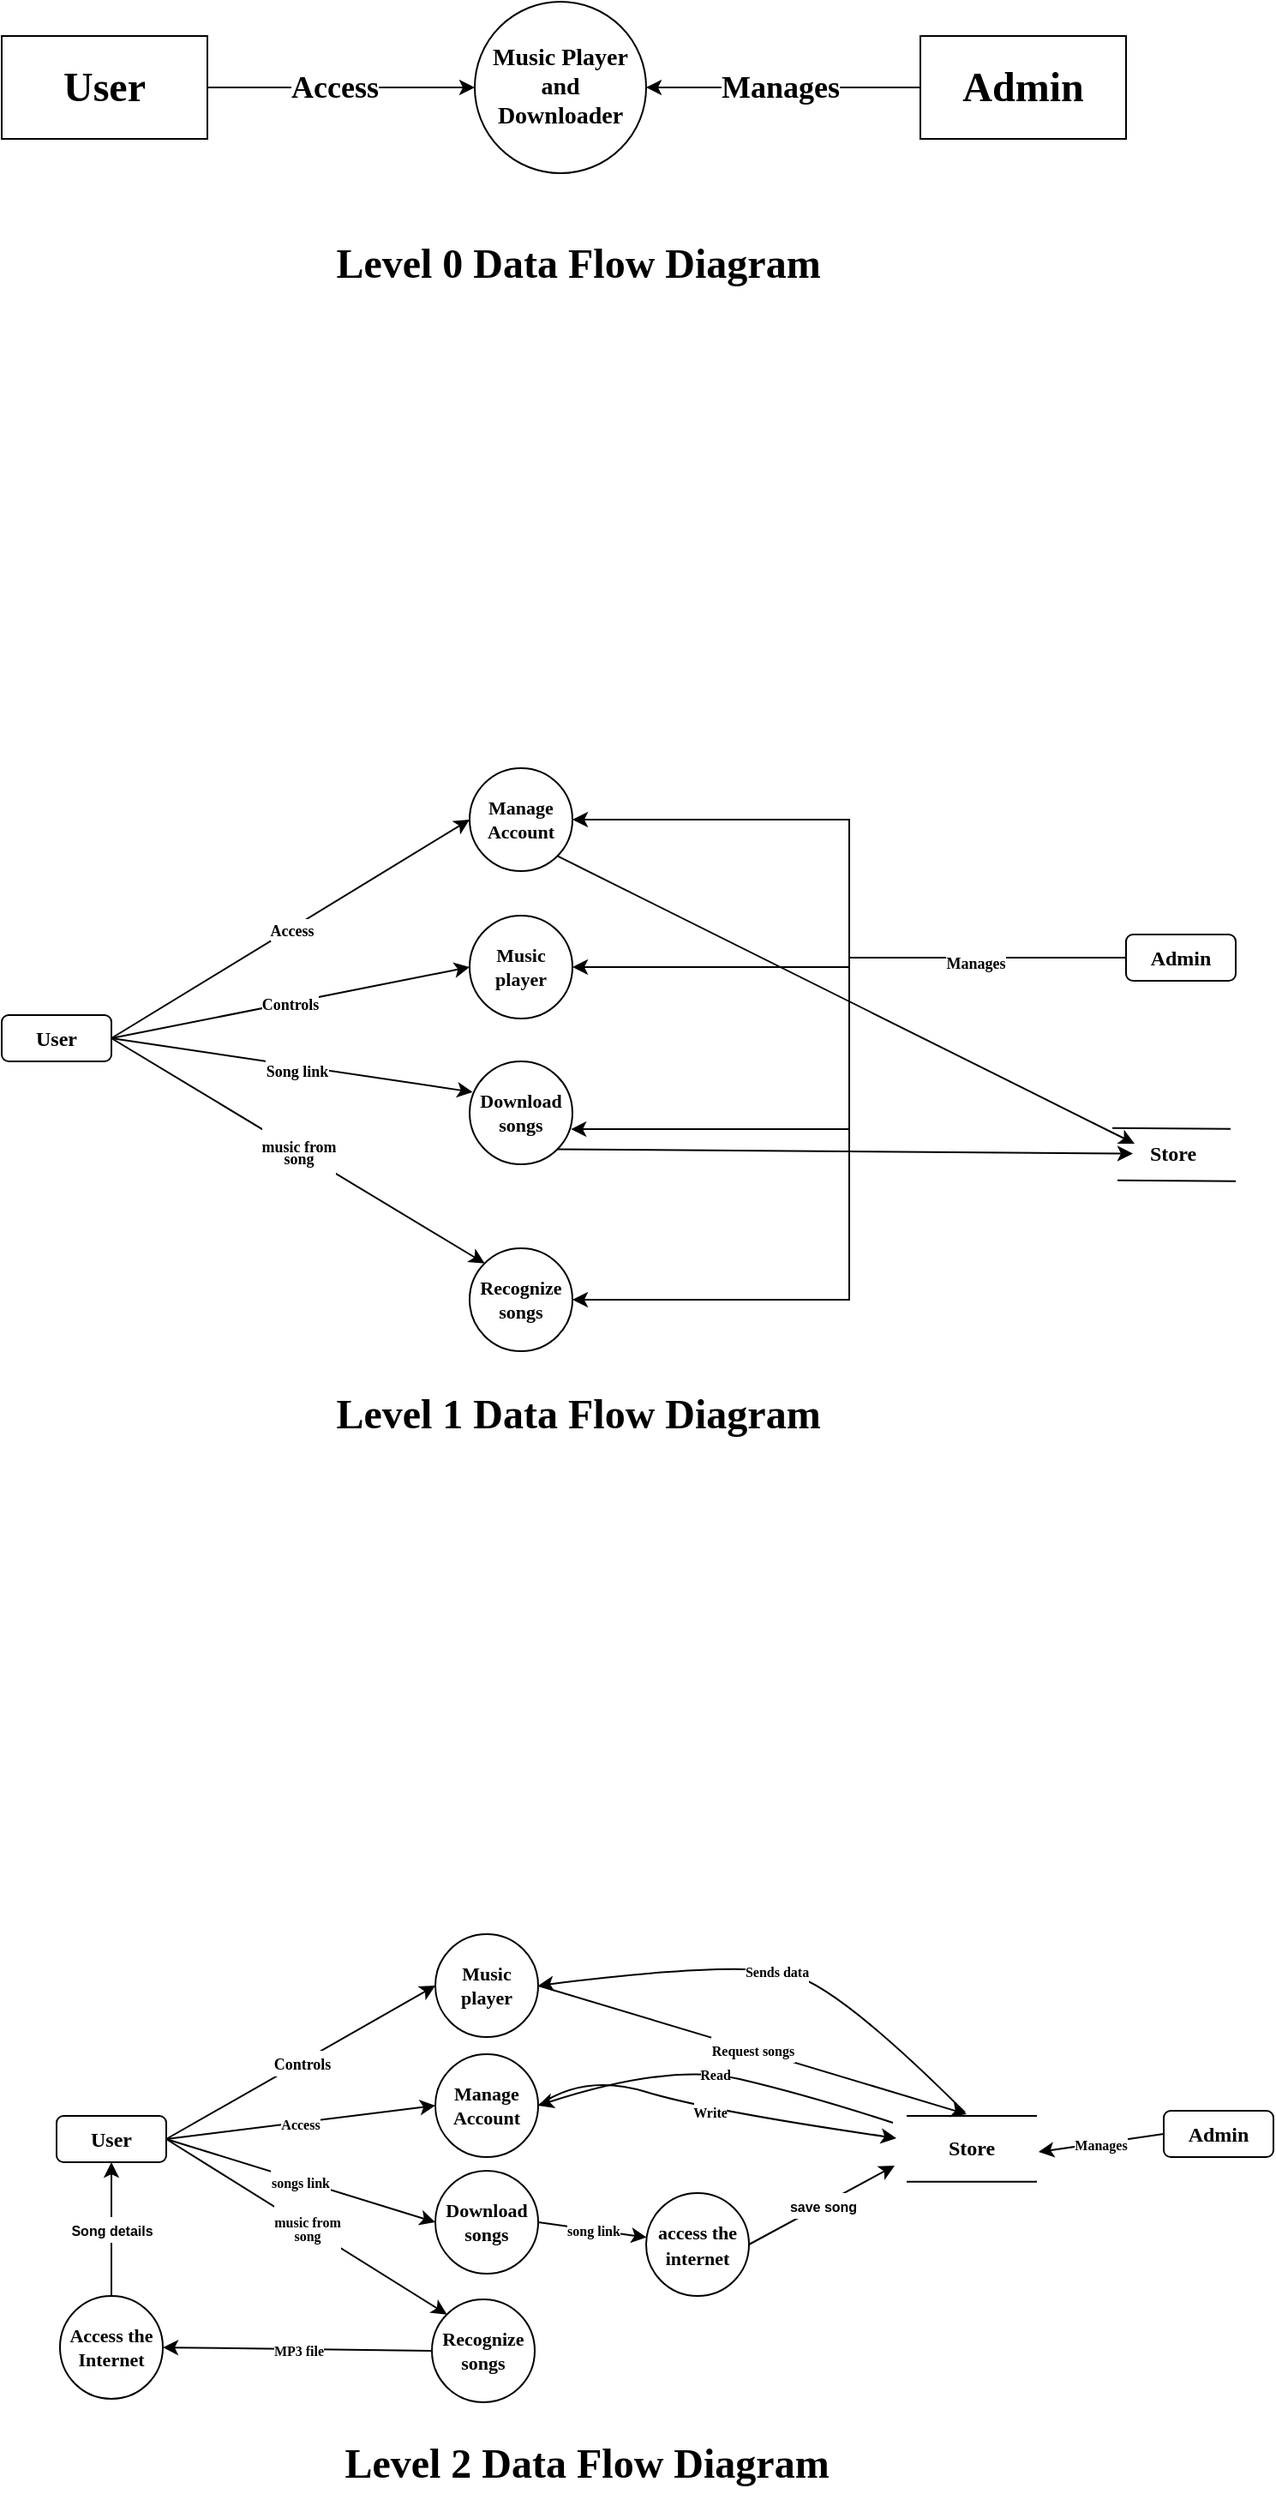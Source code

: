 <mxfile version="22.1.21" type="device">
  <diagram name="Page-1" id="N-YZeGlN1Mszi96979O7">
    <mxGraphModel dx="109" dy="1092" grid="0" gridSize="10" guides="1" tooltips="1" connect="1" arrows="1" fold="1" page="0" pageScale="1" pageWidth="827" pageHeight="1169" math="0" shadow="0">
      <root>
        <mxCell id="0" />
        <mxCell id="1" parent="0" />
        <mxCell id="Hd2ReHw1TCDyCZ7Bs2yk-1" value="User" style="rounded=1;whiteSpace=wrap;html=1;fontFamily=Times New Roman;fontStyle=1" parent="1" vertex="1">
          <mxGeometry x="1186" y="433" width="64" height="27" as="geometry" />
        </mxCell>
        <mxCell id="Hd2ReHw1TCDyCZ7Bs2yk-2" value="Music player" style="ellipse;whiteSpace=wrap;html=1;aspect=fixed;fontFamily=Times New Roman;fontSize=11;fontStyle=1" parent="1" vertex="1">
          <mxGeometry x="1459" y="375" width="60" height="60" as="geometry" />
        </mxCell>
        <mxCell id="Hd2ReHw1TCDyCZ7Bs2yk-4" value="Recognize&lt;br style=&quot;border-color: var(--border-color);&quot;&gt;songs" style="ellipse;whiteSpace=wrap;html=1;aspect=fixed;rounded=1;shadow=0;glass=0;strokeColor=default;align=center;verticalAlign=middle;fontFamily=Times New Roman;fontSize=11;fontColor=default;fillColor=default;fontStyle=1" parent="1" vertex="1">
          <mxGeometry x="1459" y="569" width="60" height="60" as="geometry" />
        </mxCell>
        <mxCell id="Hd2ReHw1TCDyCZ7Bs2yk-5" value="&lt;font style=&quot;font-size: 9px;&quot;&gt;&lt;b&gt;Controls&lt;/b&gt;&lt;/font&gt;" style="endArrow=classic;html=1;rounded=0;fontFamily=Times New Roman;fontSize=12;fontColor=default;entryX=0;entryY=0.5;entryDx=0;entryDy=0;exitX=1;exitY=0.5;exitDx=0;exitDy=0;" parent="1" source="Hd2ReHw1TCDyCZ7Bs2yk-1" target="Hd2ReHw1TCDyCZ7Bs2yk-2" edge="1">
          <mxGeometry width="50" height="50" relative="1" as="geometry">
            <mxPoint x="1251" y="446" as="sourcePoint" />
            <mxPoint x="1334" y="391" as="targetPoint" />
          </mxGeometry>
        </mxCell>
        <mxCell id="Hd2ReHw1TCDyCZ7Bs2yk-8" style="edgeStyle=orthogonalEdgeStyle;rounded=0;orthogonalLoop=1;jettySize=auto;html=1;exitX=0;exitY=0.5;exitDx=0;exitDy=0;entryX=1;entryY=0.5;entryDx=0;entryDy=0;" parent="1" source="Hd2ReHw1TCDyCZ7Bs2yk-11" target="Hd2ReHw1TCDyCZ7Bs2yk-2" edge="1">
          <mxGeometry relative="1" as="geometry" />
        </mxCell>
        <mxCell id="Hd2ReHw1TCDyCZ7Bs2yk-9" style="edgeStyle=orthogonalEdgeStyle;rounded=0;orthogonalLoop=1;jettySize=auto;html=1;exitX=0;exitY=0.5;exitDx=0;exitDy=0;entryX=1;entryY=0.5;entryDx=0;entryDy=0;" parent="1" source="Hd2ReHw1TCDyCZ7Bs2yk-11" target="Hd2ReHw1TCDyCZ7Bs2yk-4" edge="1">
          <mxGeometry relative="1" as="geometry" />
        </mxCell>
        <mxCell id="Hd2ReHw1TCDyCZ7Bs2yk-10" style="edgeStyle=orthogonalEdgeStyle;rounded=0;orthogonalLoop=1;jettySize=auto;html=1;exitX=0;exitY=0.5;exitDx=0;exitDy=0;entryX=0.5;entryY=0;entryDx=0;entryDy=0;" parent="1" source="Hd2ReHw1TCDyCZ7Bs2yk-11" target="Hd2ReHw1TCDyCZ7Bs2yk-13" edge="1">
          <mxGeometry relative="1" as="geometry" />
        </mxCell>
        <mxCell id="Hd2ReHw1TCDyCZ7Bs2yk-11" value="Admin" style="rounded=1;whiteSpace=wrap;html=1;fontFamily=Times New Roman;fontStyle=1" parent="1" vertex="1">
          <mxGeometry x="1842" y="386" width="64" height="27" as="geometry" />
        </mxCell>
        <mxCell id="Hd2ReHw1TCDyCZ7Bs2yk-12" value="&lt;p style=&quot;line-height: 50%;&quot;&gt;&lt;font face=&quot;Times New Roman&quot; style=&quot;font-size: 9px;&quot;&gt;&lt;b style=&quot;&quot;&gt;music from &lt;br&gt;song&lt;/b&gt;&lt;/font&gt;&lt;/p&gt;" style="endArrow=classic;html=1;rounded=0;fontFamily=Helvetica;fontSize=12;fontColor=default;exitX=1;exitY=0.5;exitDx=0;exitDy=0;entryX=0;entryY=0;entryDx=0;entryDy=0;" parent="1" source="Hd2ReHw1TCDyCZ7Bs2yk-1" target="Hd2ReHw1TCDyCZ7Bs2yk-4" edge="1">
          <mxGeometry width="50" height="50" relative="1" as="geometry">
            <mxPoint x="1296" y="569" as="sourcePoint" />
            <mxPoint x="1346" y="519" as="targetPoint" />
          </mxGeometry>
        </mxCell>
        <mxCell id="Hd2ReHw1TCDyCZ7Bs2yk-13" value="Manage&lt;br&gt;Account" style="ellipse;whiteSpace=wrap;html=1;aspect=fixed;rounded=1;shadow=0;glass=0;strokeColor=default;align=center;verticalAlign=middle;fontFamily=Times New Roman;fontSize=11;fontColor=default;fillColor=default;fontStyle=1;direction=south;" parent="1" vertex="1">
          <mxGeometry x="1459" y="289" width="60" height="60" as="geometry" />
        </mxCell>
        <mxCell id="Hd2ReHw1TCDyCZ7Bs2yk-14" value="&lt;font style=&quot;font-size: 9px;&quot; face=&quot;Times New Roman&quot;&gt;&lt;b style=&quot;&quot;&gt;Access&lt;/b&gt;&lt;/font&gt;" style="endArrow=classic;html=1;rounded=0;exitX=1;exitY=0.5;exitDx=0;exitDy=0;entryX=0.5;entryY=1;entryDx=0;entryDy=0;" parent="1" source="Hd2ReHw1TCDyCZ7Bs2yk-1" target="Hd2ReHw1TCDyCZ7Bs2yk-13" edge="1">
          <mxGeometry width="50" height="50" relative="1" as="geometry">
            <mxPoint x="1251" y="446" as="sourcePoint" />
            <mxPoint x="1382" y="372" as="targetPoint" />
          </mxGeometry>
        </mxCell>
        <mxCell id="Hd2ReHw1TCDyCZ7Bs2yk-15" value="Download&lt;br&gt;songs" style="ellipse;whiteSpace=wrap;html=1;aspect=fixed;rounded=1;shadow=0;glass=0;strokeColor=default;align=center;verticalAlign=middle;fontFamily=Times New Roman;fontSize=11;fontColor=default;fillColor=default;fontStyle=1" parent="1" vertex="1">
          <mxGeometry x="1459" y="460" width="60" height="60" as="geometry" />
        </mxCell>
        <mxCell id="Hd2ReHw1TCDyCZ7Bs2yk-16" value="" style="endArrow=classic;html=1;rounded=0;exitX=1;exitY=0.5;exitDx=0;exitDy=0;entryX=0.029;entryY=0.298;entryDx=0;entryDy=0;entryPerimeter=0;" parent="1" source="Hd2ReHw1TCDyCZ7Bs2yk-1" target="Hd2ReHw1TCDyCZ7Bs2yk-15" edge="1">
          <mxGeometry width="50" height="50" relative="1" as="geometry">
            <mxPoint x="1326" y="483" as="sourcePoint" />
            <mxPoint x="1376" y="433" as="targetPoint" />
          </mxGeometry>
        </mxCell>
        <mxCell id="Hd2ReHw1TCDyCZ7Bs2yk-17" value="&lt;font style=&quot;font-size: 9px;&quot; face=&quot;Times New Roman&quot;&gt;&lt;b&gt;Song link&lt;/b&gt;&lt;/font&gt;" style="edgeLabel;html=1;align=center;verticalAlign=middle;resizable=0;points=[];" parent="Hd2ReHw1TCDyCZ7Bs2yk-16" vertex="1" connectable="0">
          <mxGeometry x="0.024" y="-2" relative="1" as="geometry">
            <mxPoint as="offset" />
          </mxGeometry>
        </mxCell>
        <mxCell id="Hd2ReHw1TCDyCZ7Bs2yk-18" style="edgeStyle=orthogonalEdgeStyle;rounded=0;orthogonalLoop=1;jettySize=auto;html=1;exitX=0;exitY=0.5;exitDx=0;exitDy=0;entryX=0.985;entryY=0.659;entryDx=0;entryDy=0;entryPerimeter=0;" parent="1" source="Hd2ReHw1TCDyCZ7Bs2yk-11" target="Hd2ReHw1TCDyCZ7Bs2yk-15" edge="1">
          <mxGeometry relative="1" as="geometry" />
        </mxCell>
        <mxCell id="Hd2ReHw1TCDyCZ7Bs2yk-19" value="&lt;font style=&quot;font-size: 9px;&quot; face=&quot;Times New Roman&quot;&gt;&lt;b&gt;Manages&lt;/b&gt;&lt;/font&gt;" style="edgeLabel;html=1;align=center;verticalAlign=middle;resizable=0;points=[];" parent="Hd2ReHw1TCDyCZ7Bs2yk-18" vertex="1" connectable="0">
          <mxGeometry x="-0.584" y="2" relative="1" as="geometry">
            <mxPoint as="offset" />
          </mxGeometry>
        </mxCell>
        <mxCell id="Hd2ReHw1TCDyCZ7Bs2yk-20" value="&lt;font style=&quot;font-size: 24px;&quot; face=&quot;Times New Roman&quot;&gt;&lt;b&gt;Level 1 Data Flow Diagram&lt;/b&gt;&lt;/font&gt;" style="text;html=1;align=center;verticalAlign=middle;resizable=0;points=[];autosize=1;strokeColor=none;fillColor=none;" parent="1" vertex="1">
          <mxGeometry x="1367" y="646" width="310" height="40" as="geometry" />
        </mxCell>
        <mxCell id="Hd2ReHw1TCDyCZ7Bs2yk-21" style="edgeStyle=orthogonalEdgeStyle;rounded=0;orthogonalLoop=1;jettySize=auto;html=1;exitX=1;exitY=0.5;exitDx=0;exitDy=0;entryX=0;entryY=0.5;entryDx=0;entryDy=0;" parent="1" source="Hd2ReHw1TCDyCZ7Bs2yk-23" target="Hd2ReHw1TCDyCZ7Bs2yk-24" edge="1">
          <mxGeometry relative="1" as="geometry" />
        </mxCell>
        <mxCell id="Hd2ReHw1TCDyCZ7Bs2yk-22" value="&lt;font style=&quot;font-size: 18px;&quot; face=&quot;Times New Roman&quot;&gt;&lt;b style=&quot;&quot;&gt;Access&lt;/b&gt;&lt;/font&gt;" style="edgeLabel;html=1;align=center;verticalAlign=middle;resizable=0;points=[];" parent="Hd2ReHw1TCDyCZ7Bs2yk-21" vertex="1" connectable="0">
          <mxGeometry x="-0.073" y="-5" relative="1" as="geometry">
            <mxPoint x="1" y="-5" as="offset" />
          </mxGeometry>
        </mxCell>
        <mxCell id="Hd2ReHw1TCDyCZ7Bs2yk-23" value="&lt;font face=&quot;Times New Roman&quot; style=&quot;font-size: 24px;&quot;&gt;&lt;b&gt;User&lt;/b&gt;&lt;/font&gt;" style="rounded=0;whiteSpace=wrap;html=1;" parent="1" vertex="1">
          <mxGeometry x="1186" y="-138" width="120" height="60" as="geometry" />
        </mxCell>
        <mxCell id="Hd2ReHw1TCDyCZ7Bs2yk-24" value="&lt;font face=&quot;Times New Roman&quot; style=&quot;font-size: 14px;&quot;&gt;&lt;b&gt;Music Player and Downloader&lt;/b&gt;&lt;/font&gt;" style="ellipse;whiteSpace=wrap;html=1;aspect=fixed;" parent="1" vertex="1">
          <mxGeometry x="1462" y="-158" width="100" height="100" as="geometry" />
        </mxCell>
        <mxCell id="Hd2ReHw1TCDyCZ7Bs2yk-25" style="edgeStyle=orthogonalEdgeStyle;rounded=0;orthogonalLoop=1;jettySize=auto;html=1;exitX=0;exitY=0.5;exitDx=0;exitDy=0;" parent="1" source="Hd2ReHw1TCDyCZ7Bs2yk-27" target="Hd2ReHw1TCDyCZ7Bs2yk-24" edge="1">
          <mxGeometry relative="1" as="geometry" />
        </mxCell>
        <mxCell id="Hd2ReHw1TCDyCZ7Bs2yk-26" value="&lt;font style=&quot;font-size: 18px;&quot; face=&quot;Times New Roman&quot;&gt;&lt;b&gt;Manages&lt;/b&gt;&lt;/font&gt;" style="edgeLabel;html=1;align=center;verticalAlign=middle;resizable=0;points=[];" parent="Hd2ReHw1TCDyCZ7Bs2yk-25" vertex="1" connectable="0">
          <mxGeometry x="0.029" relative="1" as="geometry">
            <mxPoint as="offset" />
          </mxGeometry>
        </mxCell>
        <mxCell id="Hd2ReHw1TCDyCZ7Bs2yk-27" value="&lt;font face=&quot;Times New Roman&quot; style=&quot;font-size: 24px;&quot;&gt;&lt;b&gt;Admin&lt;/b&gt;&lt;/font&gt;" style="rounded=0;whiteSpace=wrap;html=1;" parent="1" vertex="1">
          <mxGeometry x="1722" y="-138" width="120" height="60" as="geometry" />
        </mxCell>
        <mxCell id="Hd2ReHw1TCDyCZ7Bs2yk-28" value="&lt;font style=&quot;font-size: 24px;&quot; face=&quot;Times New Roman&quot;&gt;&lt;b&gt;Level 0 Data Flow Diagram&lt;/b&gt;&lt;/font&gt;" style="text;html=1;align=center;verticalAlign=middle;resizable=0;points=[];autosize=1;strokeColor=none;fillColor=none;" parent="1" vertex="1">
          <mxGeometry x="1367" y="-25" width="310" height="40" as="geometry" />
        </mxCell>
        <mxCell id="Hd2ReHw1TCDyCZ7Bs2yk-32" value="" style="endArrow=none;html=1;rounded=0;" parent="1" edge="1">
          <mxGeometry width="50" height="50" relative="1" as="geometry">
            <mxPoint x="1834" y="498.85" as="sourcePoint" />
            <mxPoint x="1903" y="499.35" as="targetPoint" />
          </mxGeometry>
        </mxCell>
        <mxCell id="Hd2ReHw1TCDyCZ7Bs2yk-33" value="" style="endArrow=none;html=1;rounded=0;" parent="1" edge="1">
          <mxGeometry width="50" height="50" relative="1" as="geometry">
            <mxPoint x="1837" y="529.4" as="sourcePoint" />
            <mxPoint x="1906" y="529.9" as="targetPoint" />
          </mxGeometry>
        </mxCell>
        <mxCell id="Hd2ReHw1TCDyCZ7Bs2yk-34" value="&lt;font face=&quot;Times New Roman&quot;&gt;&lt;b&gt;Store&lt;/b&gt;&lt;/font&gt;" style="text;html=1;align=center;verticalAlign=middle;resizable=0;points=[];autosize=1;strokeColor=none;fillColor=none;" parent="1" vertex="1">
          <mxGeometry x="1846" y="500.96" width="45" height="26" as="geometry" />
        </mxCell>
        <mxCell id="Hd2ReHw1TCDyCZ7Bs2yk-38" value="" style="endArrow=classic;html=1;rounded=0;exitX=1;exitY=1;exitDx=0;exitDy=0;" parent="1" source="Hd2ReHw1TCDyCZ7Bs2yk-15" target="Hd2ReHw1TCDyCZ7Bs2yk-34" edge="1">
          <mxGeometry width="50" height="50" relative="1" as="geometry">
            <mxPoint x="1416" y="517.96" as="sourcePoint" />
            <mxPoint x="1803" y="289.96" as="targetPoint" />
            <Array as="points" />
          </mxGeometry>
        </mxCell>
        <mxCell id="Hd2ReHw1TCDyCZ7Bs2yk-41" value="User" style="rounded=1;whiteSpace=wrap;html=1;fontFamily=Times New Roman;fontStyle=1" parent="1" vertex="1">
          <mxGeometry x="1218" y="1075" width="64" height="27" as="geometry" />
        </mxCell>
        <mxCell id="Hd2ReHw1TCDyCZ7Bs2yk-42" value="Music player" style="ellipse;whiteSpace=wrap;html=1;aspect=fixed;fontFamily=Times New Roman;fontSize=11;fontStyle=1" parent="1" vertex="1">
          <mxGeometry x="1439" y="969" width="60" height="60" as="geometry" />
        </mxCell>
        <mxCell id="Hd2ReHw1TCDyCZ7Bs2yk-43" value="" style="endArrow=none;html=1;rounded=0;fontFamily=Times New Roman;fontSize=12;fontColor=default;fontStyle=1" parent="1" edge="1">
          <mxGeometry width="50" height="50" relative="1" as="geometry">
            <mxPoint x="1714" y="1075" as="sourcePoint" />
            <mxPoint x="1790" y="1075" as="targetPoint" />
          </mxGeometry>
        </mxCell>
        <mxCell id="Hd2ReHw1TCDyCZ7Bs2yk-44" value="" style="endArrow=none;html=1;rounded=0;fontFamily=Times New Roman;fontSize=12;fontColor=default;fontStyle=1" parent="1" edge="1">
          <mxGeometry width="50" height="50" relative="1" as="geometry">
            <mxPoint x="1714" y="1113.41" as="sourcePoint" />
            <mxPoint x="1790" y="1113.41" as="targetPoint" />
          </mxGeometry>
        </mxCell>
        <mxCell id="Hd2ReHw1TCDyCZ7Bs2yk-45" value="Store" style="text;html=1;strokeColor=none;fillColor=none;align=center;verticalAlign=middle;whiteSpace=wrap;rounded=0;fontSize=12;fontFamily=Times New Roman;fontColor=default;fontStyle=1" parent="1" vertex="1">
          <mxGeometry x="1722" y="1079" width="60" height="30" as="geometry" />
        </mxCell>
        <mxCell id="Hd2ReHw1TCDyCZ7Bs2yk-47" value="Download &lt;br style=&quot;font-size: 11px;&quot;&gt;songs" style="ellipse;whiteSpace=wrap;html=1;aspect=fixed;rounded=1;shadow=0;glass=0;strokeColor=default;align=center;verticalAlign=middle;fontFamily=Times New Roman;fontSize=11;fontColor=default;fillColor=default;fontStyle=1" parent="1" vertex="1">
          <mxGeometry x="1439" y="1107" width="60" height="60" as="geometry" />
        </mxCell>
        <mxCell id="Hd2ReHw1TCDyCZ7Bs2yk-48" value="Recognize&lt;br style=&quot;border-color: var(--border-color);&quot;&gt;songs" style="ellipse;whiteSpace=wrap;html=1;aspect=fixed;rounded=1;shadow=0;glass=0;strokeColor=default;align=center;verticalAlign=middle;fontFamily=Times New Roman;fontSize=11;fontColor=default;fillColor=default;fontStyle=1" parent="1" vertex="1">
          <mxGeometry x="1437" y="1182" width="60" height="60" as="geometry" />
        </mxCell>
        <mxCell id="Hd2ReHw1TCDyCZ7Bs2yk-49" value="&lt;font style=&quot;font-size: 9px;&quot;&gt;&lt;b&gt;Controls&lt;/b&gt;&lt;/font&gt;" style="endArrow=classic;html=1;rounded=0;fontFamily=Times New Roman;fontSize=12;fontColor=default;entryX=0;entryY=0.5;entryDx=0;entryDy=0;exitX=1;exitY=0.5;exitDx=0;exitDy=0;" parent="1" source="Hd2ReHw1TCDyCZ7Bs2yk-41" target="Hd2ReHw1TCDyCZ7Bs2yk-42" edge="1">
          <mxGeometry width="50" height="50" relative="1" as="geometry">
            <mxPoint x="1283" y="1088" as="sourcePoint" />
            <mxPoint x="1366" y="1033" as="targetPoint" />
          </mxGeometry>
        </mxCell>
        <mxCell id="Hd2ReHw1TCDyCZ7Bs2yk-50" value="&lt;font style=&quot;font-size: 8px;&quot;&gt;&lt;b&gt;Request&amp;nbsp;songs&lt;/b&gt;&lt;/font&gt;" style="endArrow=classic;html=1;rounded=0;fontFamily=Times New Roman;fontSize=12;fontColor=default;exitX=1;exitY=0.5;exitDx=0;exitDy=0;" parent="1" source="Hd2ReHw1TCDyCZ7Bs2yk-42" edge="1">
          <mxGeometry width="50" height="50" relative="1" as="geometry">
            <mxPoint x="1544" y="1108" as="sourcePoint" />
            <mxPoint x="1749" y="1074" as="targetPoint" />
          </mxGeometry>
        </mxCell>
        <mxCell id="Hd2ReHw1TCDyCZ7Bs2yk-51" value="&lt;b&gt;&lt;font style=&quot;font-size: 8px;&quot;&gt;Sends data&lt;/font&gt;&lt;/b&gt;" style="curved=1;endArrow=classic;html=1;rounded=0;fontFamily=Times New Roman;fontSize=12;fontColor=default;entryX=1;entryY=0.5;entryDx=0;entryDy=0;" parent="1" target="Hd2ReHw1TCDyCZ7Bs2yk-42" edge="1">
          <mxGeometry width="50" height="50" relative="1" as="geometry">
            <mxPoint x="1748" y="1073" as="sourcePoint" />
            <mxPoint x="1624" y="1037" as="targetPoint" />
            <Array as="points">
              <mxPoint x="1676" y="1001" />
              <mxPoint x="1618" y="984" />
            </Array>
          </mxGeometry>
        </mxCell>
        <mxCell id="Hd2ReHw1TCDyCZ7Bs2yk-54" value="&lt;b&gt;&lt;font style=&quot;font-size: 8px;&quot;&gt;songs link&lt;/font&gt;&lt;/b&gt;" style="endArrow=classic;html=1;rounded=0;fontFamily=Times New Roman;fontSize=12;fontColor=default;exitX=1;exitY=0.5;exitDx=0;exitDy=0;entryX=0;entryY=0.5;entryDx=0;entryDy=0;" parent="1" source="Hd2ReHw1TCDyCZ7Bs2yk-41" target="Hd2ReHw1TCDyCZ7Bs2yk-47" edge="1">
          <mxGeometry width="50" height="50" relative="1" as="geometry">
            <mxPoint x="1331" y="1180" as="sourcePoint" />
            <mxPoint x="1381" y="1130" as="targetPoint" />
          </mxGeometry>
        </mxCell>
        <mxCell id="Hd2ReHw1TCDyCZ7Bs2yk-55" value="&lt;b&gt;&lt;font style=&quot;font-size: 8px;&quot;&gt;song link&lt;/font&gt;&lt;/b&gt;" style="endArrow=classic;html=1;rounded=0;fontFamily=Times New Roman;fontSize=12;fontColor=default;exitX=1;exitY=0.5;exitDx=0;exitDy=0;" parent="1" source="Hd2ReHw1TCDyCZ7Bs2yk-47" target="Hd2ReHw1TCDyCZ7Bs2yk-56" edge="1">
          <mxGeometry width="50" height="50" relative="1" as="geometry">
            <mxPoint x="1548" y="1180" as="sourcePoint" />
            <mxPoint x="1570" y="1148" as="targetPoint" />
          </mxGeometry>
        </mxCell>
        <mxCell id="Hd2ReHw1TCDyCZ7Bs2yk-56" value="&lt;b&gt;&lt;font style=&quot;font-size: 11px;&quot;&gt;access the internet&lt;/font&gt;&lt;/b&gt;" style="ellipse;whiteSpace=wrap;html=1;aspect=fixed;rounded=1;shadow=0;glass=0;strokeColor=default;align=center;verticalAlign=middle;fontFamily=Times New Roman;fontSize=12;fontColor=default;fillColor=default;" parent="1" vertex="1">
          <mxGeometry x="1562" y="1120" width="60" height="60" as="geometry" />
        </mxCell>
        <mxCell id="Hd2ReHw1TCDyCZ7Bs2yk-57" value="&lt;b&gt;&lt;font style=&quot;font-size: 8px;&quot;&gt;save song&lt;/font&gt;&lt;/b&gt;" style="endArrow=classic;html=1;rounded=0;fontFamily=Helvetica;fontSize=12;fontColor=default;exitX=1;exitY=0.5;exitDx=0;exitDy=0;" parent="1" source="Hd2ReHw1TCDyCZ7Bs2yk-56" edge="1">
          <mxGeometry width="50" height="50" relative="1" as="geometry">
            <mxPoint x="1623" y="1155" as="sourcePoint" />
            <mxPoint x="1707" y="1104" as="targetPoint" />
          </mxGeometry>
        </mxCell>
        <mxCell id="Hd2ReHw1TCDyCZ7Bs2yk-58" value="Admin" style="rounded=1;whiteSpace=wrap;html=1;fontFamily=Times New Roman;fontStyle=1" parent="1" vertex="1">
          <mxGeometry x="1864" y="1072" width="64" height="27" as="geometry" />
        </mxCell>
        <mxCell id="Hd2ReHw1TCDyCZ7Bs2yk-59" value="&lt;b&gt;&lt;font face=&quot;Times New Roman&quot; style=&quot;font-size: 8px;&quot;&gt;Manages&lt;/font&gt;&lt;/b&gt;" style="endArrow=classic;html=1;rounded=0;fontFamily=Helvetica;fontSize=12;fontColor=default;exitX=0;exitY=0.5;exitDx=0;exitDy=0;" parent="1" source="Hd2ReHw1TCDyCZ7Bs2yk-58" edge="1">
          <mxGeometry x="-0.0" width="50" height="50" relative="1" as="geometry">
            <mxPoint x="1893" y="1091" as="sourcePoint" />
            <mxPoint x="1791" y="1096" as="targetPoint" />
            <mxPoint as="offset" />
          </mxGeometry>
        </mxCell>
        <mxCell id="Hd2ReHw1TCDyCZ7Bs2yk-60" value="&lt;p style=&quot;line-height: 50%;&quot;&gt;&lt;font face=&quot;Times New Roman&quot; style=&quot;font-size: 8px;&quot;&gt;&lt;b&gt;music from &lt;br&gt;song&lt;/b&gt;&lt;/font&gt;&lt;/p&gt;" style="endArrow=classic;html=1;rounded=0;fontFamily=Helvetica;fontSize=12;fontColor=default;exitX=1;exitY=0.5;exitDx=0;exitDy=0;entryX=0;entryY=0;entryDx=0;entryDy=0;" parent="1" source="Hd2ReHw1TCDyCZ7Bs2yk-41" target="Hd2ReHw1TCDyCZ7Bs2yk-48" edge="1">
          <mxGeometry width="50" height="50" relative="1" as="geometry">
            <mxPoint x="1328" y="1211" as="sourcePoint" />
            <mxPoint x="1378" y="1161" as="targetPoint" />
          </mxGeometry>
        </mxCell>
        <mxCell id="Hd2ReHw1TCDyCZ7Bs2yk-61" value="Access the Internet" style="ellipse;whiteSpace=wrap;html=1;aspect=fixed;rounded=1;shadow=0;glass=0;strokeColor=default;align=center;verticalAlign=middle;fontFamily=Times New Roman;fontSize=11;fontColor=default;fillColor=default;fontStyle=1" parent="1" vertex="1">
          <mxGeometry x="1220" y="1180" width="60" height="60" as="geometry" />
        </mxCell>
        <mxCell id="Hd2ReHw1TCDyCZ7Bs2yk-62" value="&lt;b&gt;&lt;font style=&quot;font-size: 8px;&quot; face=&quot;Times New Roman&quot;&gt;MP3 file&lt;/font&gt;&lt;/b&gt;" style="endArrow=classic;html=1;rounded=0;fontFamily=Helvetica;fontSize=12;fontColor=default;exitX=0;exitY=0.5;exitDx=0;exitDy=0;entryX=1;entryY=0.5;entryDx=0;entryDy=0;" parent="1" source="Hd2ReHw1TCDyCZ7Bs2yk-48" target="Hd2ReHw1TCDyCZ7Bs2yk-61" edge="1">
          <mxGeometry x="-0.0" width="50" height="50" relative="1" as="geometry">
            <mxPoint x="1328" y="1211" as="sourcePoint" />
            <mxPoint x="1378" y="1161" as="targetPoint" />
            <mxPoint as="offset" />
          </mxGeometry>
        </mxCell>
        <mxCell id="Hd2ReHw1TCDyCZ7Bs2yk-63" value="&lt;b&gt;&lt;font style=&quot;font-size: 8px;&quot;&gt;Song details&lt;/font&gt;&lt;/b&gt;" style="endArrow=classic;html=1;rounded=0;fontFamily=Helvetica;fontSize=12;fontColor=default;entryX=0.5;entryY=1;entryDx=0;entryDy=0;exitX=0.5;exitY=0;exitDx=0;exitDy=0;" parent="1" source="Hd2ReHw1TCDyCZ7Bs2yk-61" target="Hd2ReHw1TCDyCZ7Bs2yk-41" edge="1">
          <mxGeometry width="50" height="50" relative="1" as="geometry">
            <mxPoint x="1215" y="1175" as="sourcePoint" />
            <mxPoint x="1265" y="1125" as="targetPoint" />
          </mxGeometry>
        </mxCell>
        <mxCell id="Hd2ReHw1TCDyCZ7Bs2yk-64" value="Manage&lt;br&gt;Account" style="ellipse;whiteSpace=wrap;html=1;aspect=fixed;rounded=1;shadow=0;glass=0;strokeColor=default;align=center;verticalAlign=middle;fontFamily=Times New Roman;fontSize=11;fontColor=default;fillColor=default;fontStyle=1;direction=south;" parent="1" vertex="1">
          <mxGeometry x="1439" y="1039" width="60" height="60" as="geometry" />
        </mxCell>
        <mxCell id="Hd2ReHw1TCDyCZ7Bs2yk-65" value="&lt;font style=&quot;font-size: 8px;&quot; face=&quot;Times New Roman&quot;&gt;&lt;b&gt;Access&lt;/b&gt;&lt;/font&gt;" style="endArrow=classic;html=1;rounded=0;exitX=1;exitY=0.5;exitDx=0;exitDy=0;entryX=0.5;entryY=1;entryDx=0;entryDy=0;" parent="1" source="Hd2ReHw1TCDyCZ7Bs2yk-41" target="Hd2ReHw1TCDyCZ7Bs2yk-64" edge="1">
          <mxGeometry width="50" height="50" relative="1" as="geometry">
            <mxPoint x="1283" y="1088" as="sourcePoint" />
            <mxPoint x="1414" y="1014" as="targetPoint" />
          </mxGeometry>
        </mxCell>
        <mxCell id="Hd2ReHw1TCDyCZ7Bs2yk-66" value="&lt;b&gt;&lt;font face=&quot;Times New Roman&quot; style=&quot;font-size: 8px;&quot;&gt;Write&lt;/font&gt;&lt;/b&gt;" style="curved=1;endArrow=classic;html=1;rounded=0;exitX=0.5;exitY=0;exitDx=0;exitDy=0;" parent="1" source="Hd2ReHw1TCDyCZ7Bs2yk-64" edge="1">
          <mxGeometry width="50" height="50" relative="1" as="geometry">
            <mxPoint x="1506" y="1036" as="sourcePoint" />
            <mxPoint x="1708" y="1088" as="targetPoint" />
            <Array as="points">
              <mxPoint x="1526" y="1050" />
              <mxPoint x="1598" y="1072" />
            </Array>
          </mxGeometry>
        </mxCell>
        <mxCell id="Hd2ReHw1TCDyCZ7Bs2yk-67" value="&lt;b&gt;&lt;font style=&quot;font-size: 8px;&quot; face=&quot;Times New Roman&quot;&gt;Read&lt;/font&gt;&lt;/b&gt;" style="curved=1;endArrow=classic;html=1;rounded=0;entryX=0.5;entryY=0;entryDx=0;entryDy=0;" parent="1" target="Hd2ReHw1TCDyCZ7Bs2yk-64" edge="1">
          <mxGeometry width="50" height="50" relative="1" as="geometry">
            <mxPoint x="1706" y="1079" as="sourcePoint" />
            <mxPoint x="1643" y="1063" as="targetPoint" />
            <Array as="points">
              <mxPoint x="1657" y="1063" />
              <mxPoint x="1576" y="1044" />
            </Array>
          </mxGeometry>
        </mxCell>
        <mxCell id="Hd2ReHw1TCDyCZ7Bs2yk-68" value="&lt;font style=&quot;font-size: 24px;&quot; face=&quot;Times New Roman&quot;&gt;&lt;b&gt;Level 2 Data Flow Diagram&lt;/b&gt;&lt;/font&gt;" style="text;html=1;align=center;verticalAlign=middle;resizable=0;points=[];autosize=1;strokeColor=none;fillColor=none;" parent="1" vertex="1">
          <mxGeometry x="1376" y="1257" width="301" height="41" as="geometry" />
        </mxCell>
        <mxCell id="Hd2ReHw1TCDyCZ7Bs2yk-69" value="" style="endArrow=classic;html=1;rounded=0;exitX=1;exitY=0;exitDx=0;exitDy=0;" parent="1" source="Hd2ReHw1TCDyCZ7Bs2yk-13" edge="1">
          <mxGeometry width="50" height="50" relative="1" as="geometry">
            <mxPoint x="1424.96" y="313.0" as="sourcePoint" />
            <mxPoint x="1847" y="507.96" as="targetPoint" />
            <Array as="points" />
          </mxGeometry>
        </mxCell>
      </root>
    </mxGraphModel>
  </diagram>
</mxfile>
